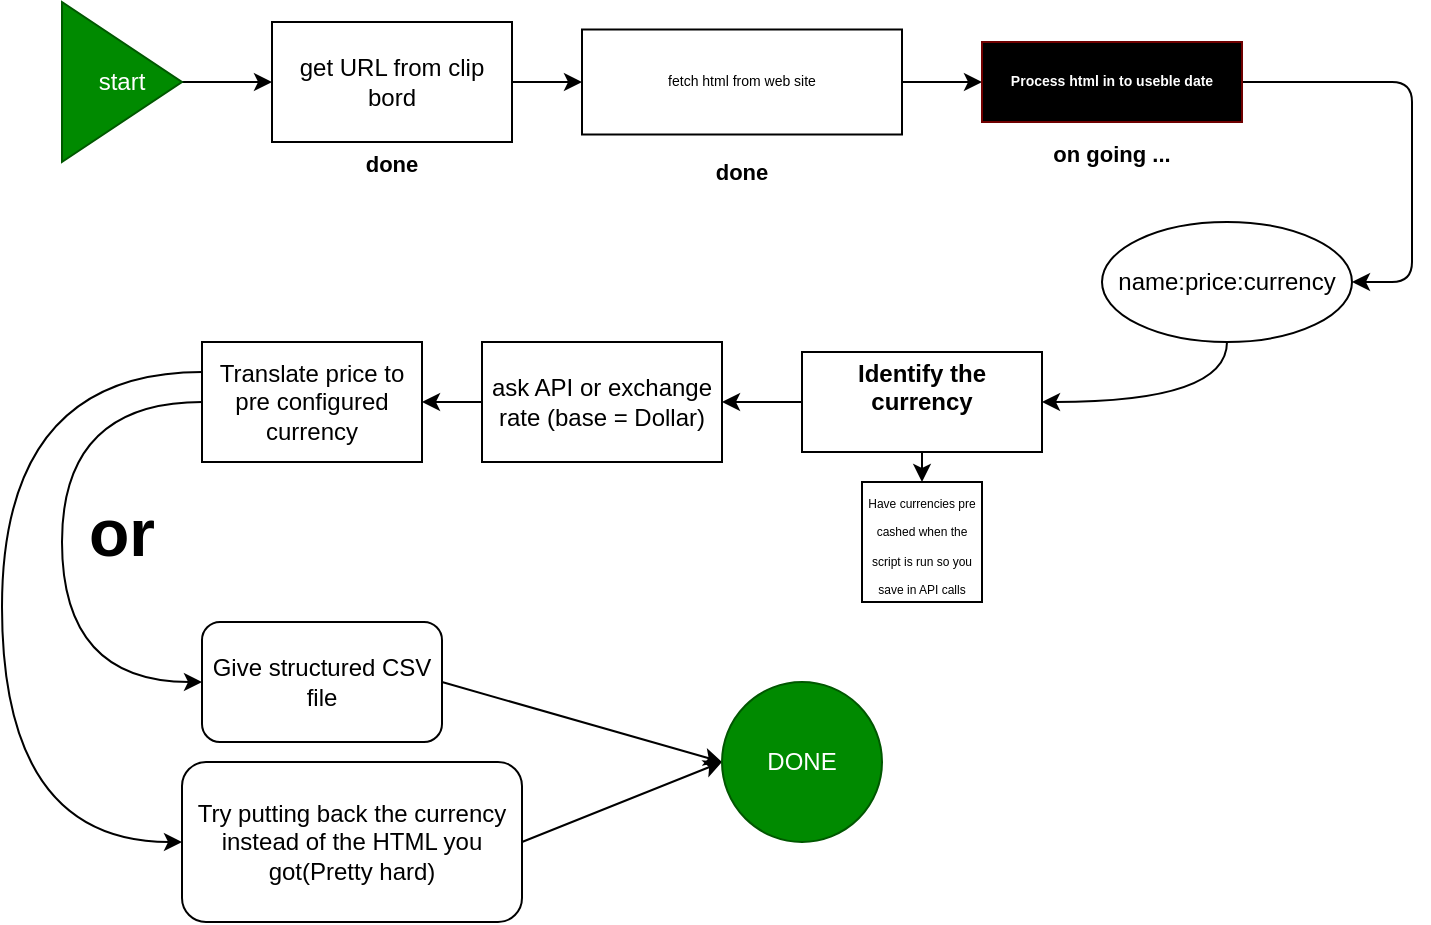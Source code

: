 <mxfile>
    <diagram id="gI3guI6hvP1mgWlkaGnC" name="Page-1">
        <mxGraphModel dx="617" dy="374" grid="1" gridSize="10" guides="1" tooltips="1" connect="1" arrows="1" fold="1" page="1" pageScale="1" pageWidth="850" pageHeight="1100" math="0" shadow="0">
            <root>
                <mxCell id="0"/>
                <mxCell id="1" parent="0"/>
                <mxCell id="7" style="edgeStyle=entityRelationEdgeStyle;html=1;exitX=1;exitY=0.5;exitDx=0;exitDy=0;entryX=0;entryY=0.5;entryDx=0;entryDy=0;" parent="1" source="4" target="6" edge="1">
                    <mxGeometry relative="1" as="geometry"/>
                </mxCell>
                <mxCell id="4" value="start" style="triangle;whiteSpace=wrap;html=1;fillColor=#008a00;fontColor=#ffffff;strokeColor=light-dark(#005700,#14FF26);" parent="1" vertex="1">
                    <mxGeometry x="80" y="40" width="60" height="80" as="geometry"/>
                </mxCell>
                <mxCell id="9" style="edgeStyle=entityRelationEdgeStyle;html=1;exitX=1;exitY=0.5;exitDx=0;exitDy=0;entryX=0;entryY=0.5;entryDx=0;entryDy=0;" parent="1" source="6" target="8" edge="1">
                    <mxGeometry relative="1" as="geometry"/>
                </mxCell>
                <mxCell id="6" value="get URL from clip bord" style="rounded=0;whiteSpace=wrap;html=1;" parent="1" vertex="1">
                    <mxGeometry x="185" y="50" width="120" height="60" as="geometry"/>
                </mxCell>
                <mxCell id="14" style="edgeStyle=none;html=1;exitX=1;exitY=0.5;exitDx=0;exitDy=0;" parent="1" source="8" target="11" edge="1">
                    <mxGeometry relative="1" as="geometry"/>
                </mxCell>
                <mxCell id="8" value="fetch html from web site" style="rounded=0;whiteSpace=wrap;html=1;align=center;fontSize=7;" parent="1" vertex="1">
                    <mxGeometry x="340" y="53.75" width="160" height="52.5" as="geometry"/>
                </mxCell>
                <mxCell id="33" style="edgeStyle=entityRelationEdgeStyle;html=1;exitX=1;exitY=0.5;exitDx=0;exitDy=0;" parent="1" source="11" target="21" edge="1">
                    <mxGeometry relative="1" as="geometry"/>
                </mxCell>
                <mxCell id="11" value="&lt;p&gt;&lt;span&gt;&lt;b&gt;Process html in to useble date&lt;/b&gt;&lt;/span&gt;&lt;/p&gt;" style="rounded=0;whiteSpace=wrap;html=1;align=center;fontSize=7;fillColor=light-dark(#FF0428,#FF0404);fontColor=#ffffff;strokeColor=#6F0000;fillStyle=cross-hatch;" parent="1" vertex="1">
                    <mxGeometry x="540" y="60" width="130" height="40" as="geometry"/>
                </mxCell>
                <mxCell id="18" style="edgeStyle=none;html=1;entryX=1;entryY=0.5;entryDx=0;entryDy=0;" parent="1" source="12" target="19" edge="1">
                    <mxGeometry relative="1" as="geometry">
                        <mxPoint x="360" y="235" as="targetPoint"/>
                    </mxGeometry>
                </mxCell>
                <mxCell id="38" value="" style="edgeStyle=none;html=1;" parent="1" source="12" target="36" edge="1">
                    <mxGeometry relative="1" as="geometry"/>
                </mxCell>
                <mxCell id="12" value="&lt;font&gt;&lt;b style=&quot;&quot;&gt;Identify the currency&lt;/b&gt;&lt;/font&gt;&lt;div&gt;&lt;br&gt;&lt;/div&gt;" style="rounded=0;whiteSpace=wrap;html=1;" parent="1" vertex="1">
                    <mxGeometry x="450" y="215" width="120" height="50" as="geometry"/>
                </mxCell>
                <mxCell id="26" style="edgeStyle=none;html=1;exitX=0;exitY=0.5;exitDx=0;exitDy=0;entryX=1;entryY=0.5;entryDx=0;entryDy=0;" parent="1" source="19" target="24" edge="1">
                    <mxGeometry relative="1" as="geometry"/>
                </mxCell>
                <mxCell id="19" value="ask API or exchange rate (base = Dollar)" style="rounded=0;whiteSpace=wrap;html=1;" parent="1" vertex="1">
                    <mxGeometry x="290" y="210" width="120" height="60" as="geometry"/>
                </mxCell>
                <mxCell id="30" style="edgeStyle=orthogonalEdgeStyle;html=1;exitX=0.5;exitY=1;exitDx=0;exitDy=0;entryX=1;entryY=0.5;entryDx=0;entryDy=0;curved=1;" parent="1" source="21" target="12" edge="1">
                    <mxGeometry relative="1" as="geometry"/>
                </mxCell>
                <mxCell id="21" value="name:price:currency" style="ellipse;whiteSpace=wrap;html=1;" parent="1" vertex="1">
                    <mxGeometry x="600" y="150" width="125" height="60" as="geometry"/>
                </mxCell>
                <mxCell id="29" style="edgeStyle=orthogonalEdgeStyle;html=1;exitX=0;exitY=0.5;exitDx=0;exitDy=0;entryX=0;entryY=0.5;entryDx=0;entryDy=0;curved=1;" parent="1" source="24" target="41" edge="1">
                    <mxGeometry relative="1" as="geometry">
                        <mxPoint x="140" y="380" as="targetPoint"/>
                        <Array as="points">
                            <mxPoint x="80" y="240"/>
                            <mxPoint x="80" y="380"/>
                        </Array>
                    </mxGeometry>
                </mxCell>
                <mxCell id="43" style="edgeStyle=orthogonalEdgeStyle;html=1;exitX=0;exitY=0.25;exitDx=0;exitDy=0;curved=1;entryX=0;entryY=0.5;entryDx=0;entryDy=0;" parent="1" source="24" target="44" edge="1">
                    <mxGeometry relative="1" as="geometry">
                        <mxPoint x="130" y="460" as="targetPoint"/>
                        <Array as="points">
                            <mxPoint x="50" y="225"/>
                            <mxPoint x="50" y="460"/>
                        </Array>
                    </mxGeometry>
                </mxCell>
                <mxCell id="24" value="Translate price to pre configured currency" style="rounded=0;whiteSpace=wrap;html=1;" parent="1" vertex="1">
                    <mxGeometry x="150" y="210" width="110" height="60" as="geometry"/>
                </mxCell>
                <mxCell id="36" value="&lt;font style=&quot;font-size: 6px;&quot;&gt;Have currencies pre cashed when the script is run so you save in API calls&lt;/font&gt;" style="whiteSpace=wrap;html=1;aspect=fixed;" parent="1" vertex="1">
                    <mxGeometry x="480" y="280" width="60" height="60" as="geometry"/>
                </mxCell>
                <mxCell id="48" style="edgeStyle=none;html=1;exitX=1;exitY=0.5;exitDx=0;exitDy=0;entryX=0;entryY=0.5;entryDx=0;entryDy=0;" parent="1" source="41" target="50" edge="1">
                    <mxGeometry relative="1" as="geometry">
                        <mxPoint x="450" y="410" as="targetPoint"/>
                    </mxGeometry>
                </mxCell>
                <mxCell id="41" value="Give structured CSV file" style="rounded=1;whiteSpace=wrap;html=1;" parent="1" vertex="1">
                    <mxGeometry x="150" y="350" width="120" height="60" as="geometry"/>
                </mxCell>
                <mxCell id="49" style="edgeStyle=none;html=1;exitX=1;exitY=0.5;exitDx=0;exitDy=0;entryX=0;entryY=0.5;entryDx=0;entryDy=0;" parent="1" source="44" target="50" edge="1">
                    <mxGeometry relative="1" as="geometry">
                        <mxPoint x="450" y="440" as="targetPoint"/>
                    </mxGeometry>
                </mxCell>
                <mxCell id="44" value="Try putting back the currency instead of the HTML you got(Pretty hard)" style="rounded=1;whiteSpace=wrap;html=1;" parent="1" vertex="1">
                    <mxGeometry x="140" y="420" width="170" height="80" as="geometry"/>
                </mxCell>
                <mxCell id="45" value="&lt;b&gt;&lt;font style=&quot;font-size: 33px;&quot;&gt;or&lt;/font&gt;&lt;/b&gt;" style="text;html=1;align=center;verticalAlign=middle;whiteSpace=wrap;rounded=0;" parent="1" vertex="1">
                    <mxGeometry x="90" y="290" width="40" height="30" as="geometry"/>
                </mxCell>
                <mxCell id="50" value="DONE" style="ellipse;whiteSpace=wrap;html=1;aspect=fixed;fillColor=#008a00;fontColor=#ffffff;strokeColor=light-dark(#005700,#00FF00);" parent="1" vertex="1">
                    <mxGeometry x="410" y="380" width="80" height="80" as="geometry"/>
                </mxCell>
                <mxCell id="51" value="&lt;b&gt;&lt;font style=&quot;font-size: 11px; background-color: light-dark(rgb(255, 255, 255), rgb(20, 255, 38)); color: light-dark(rgb(0, 0, 0), rgb(0, 0, 0));&quot;&gt;done&lt;/font&gt;&lt;/b&gt;" style="text;html=1;align=center;verticalAlign=middle;whiteSpace=wrap;rounded=0;" vertex="1" parent="1">
                    <mxGeometry x="225" y="106.25" width="40" height="30" as="geometry"/>
                </mxCell>
                <mxCell id="52" value="&lt;b&gt;&lt;font style=&quot;font-size: 11px; background-color: light-dark(rgb(255, 255, 255), rgb(20, 255, 38)); color: light-dark(rgb(0, 0, 0), rgb(0, 0, 0));&quot;&gt;done&lt;/font&gt;&lt;/b&gt;" style="text;html=1;align=center;verticalAlign=middle;whiteSpace=wrap;rounded=0;" vertex="1" parent="1">
                    <mxGeometry x="400" y="110" width="40" height="30" as="geometry"/>
                </mxCell>
                <mxCell id="54" value="&lt;b&gt;&lt;font style=&quot;font-size: 11px; color: light-dark(rgb(0, 0, 0), rgb(0, 0, 0));&quot;&gt;on going ...&lt;/font&gt;&lt;/b&gt;" style="text;html=1;align=center;verticalAlign=middle;whiteSpace=wrap;rounded=0;labelBackgroundColor=light-dark(#FFFFFF,#FF8000);fontColor=light-dark(#000000,#000000);" vertex="1" parent="1">
                    <mxGeometry x="565" y="96.25" width="80" height="40" as="geometry"/>
                </mxCell>
            </root>
        </mxGraphModel>
    </diagram>
</mxfile>